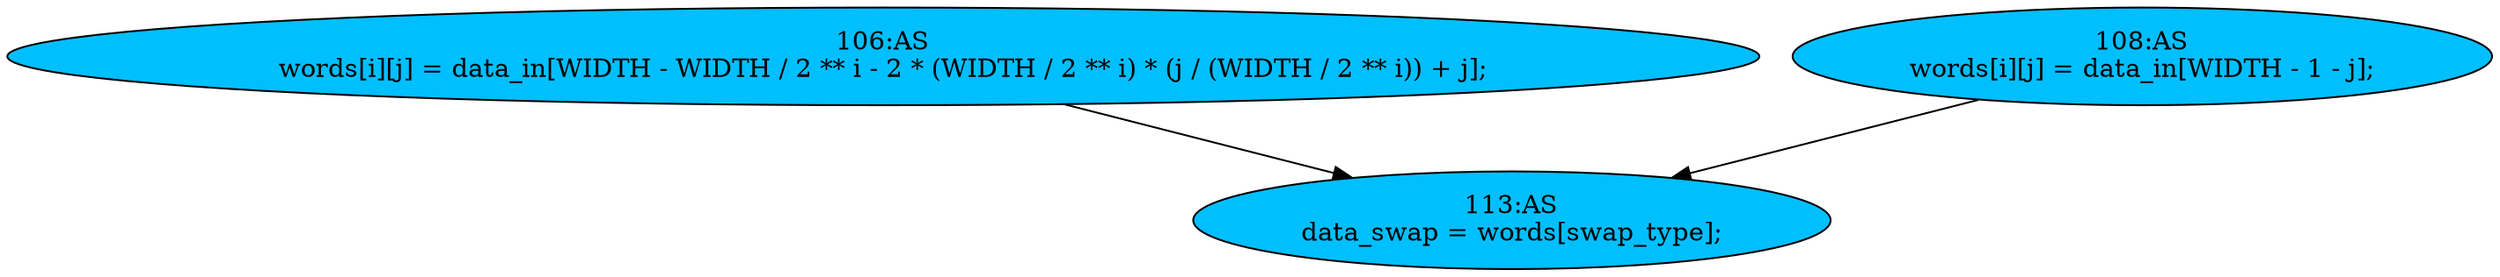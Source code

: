 strict digraph "compose( ,  )" {
	node [label="\N"];
	"106:AS"	 [ast="<pyverilog.vparser.ast.Assign object at 0x7eff4107b0d0>",
		def_var="['words']",
		fillcolor=deepskyblue,
		label="106:AS
words[i][j] = data_in[WIDTH - WIDTH / 2 ** i - 2 * (WIDTH / 2 ** i) * (j / (WIDTH / 2 ** i)) + j];",
		statements="[]",
		style=filled,
		typ=Assign,
		use_var="['data_in', 'i', 'i', 'j', 'WIDTH', 'i', 'j']"];
	"113:AS"	 [ast="<pyverilog.vparser.ast.Assign object at 0x7eff40c9a5d0>",
		def_var="['data_swap']",
		fillcolor=deepskyblue,
		label="113:AS
data_swap = words[swap_type];",
		statements="[]",
		style=filled,
		typ=Assign,
		use_var="['words', 'swap_type']"];
	"106:AS" -> "113:AS";
	"108:AS"	 [ast="<pyverilog.vparser.ast.Assign object at 0x7eff4107b490>",
		def_var="['words']",
		fillcolor=deepskyblue,
		label="108:AS
words[i][j] = data_in[WIDTH - 1 - j];",
		statements="[]",
		style=filled,
		typ=Assign,
		use_var="['data_in', 'j']"];
	"108:AS" -> "113:AS";
}
